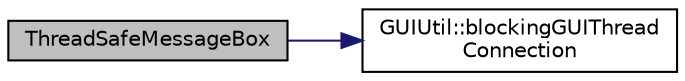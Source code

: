 digraph "ThreadSafeMessageBox"
{
  edge [fontname="Helvetica",fontsize="10",labelfontname="Helvetica",labelfontsize="10"];
  node [fontname="Helvetica",fontsize="10",shape=record];
  rankdir="LR";
  Node1174 [label="ThreadSafeMessageBox",height=0.2,width=0.4,color="black", fillcolor="grey75", style="filled", fontcolor="black"];
  Node1174 -> Node1175 [color="midnightblue",fontsize="10",style="solid",fontname="Helvetica"];
  Node1175 [label="GUIUtil::blockingGUIThread\lConnection",height=0.2,width=0.4,color="black", fillcolor="white", style="filled",URL="$d1/d87/namespace_g_u_i_util.html#a2046fc343a70996c23cae6fe7f8d94f2",tooltip="Get connection type to call object slot in GUI thread with invokeMethod. "];
}
